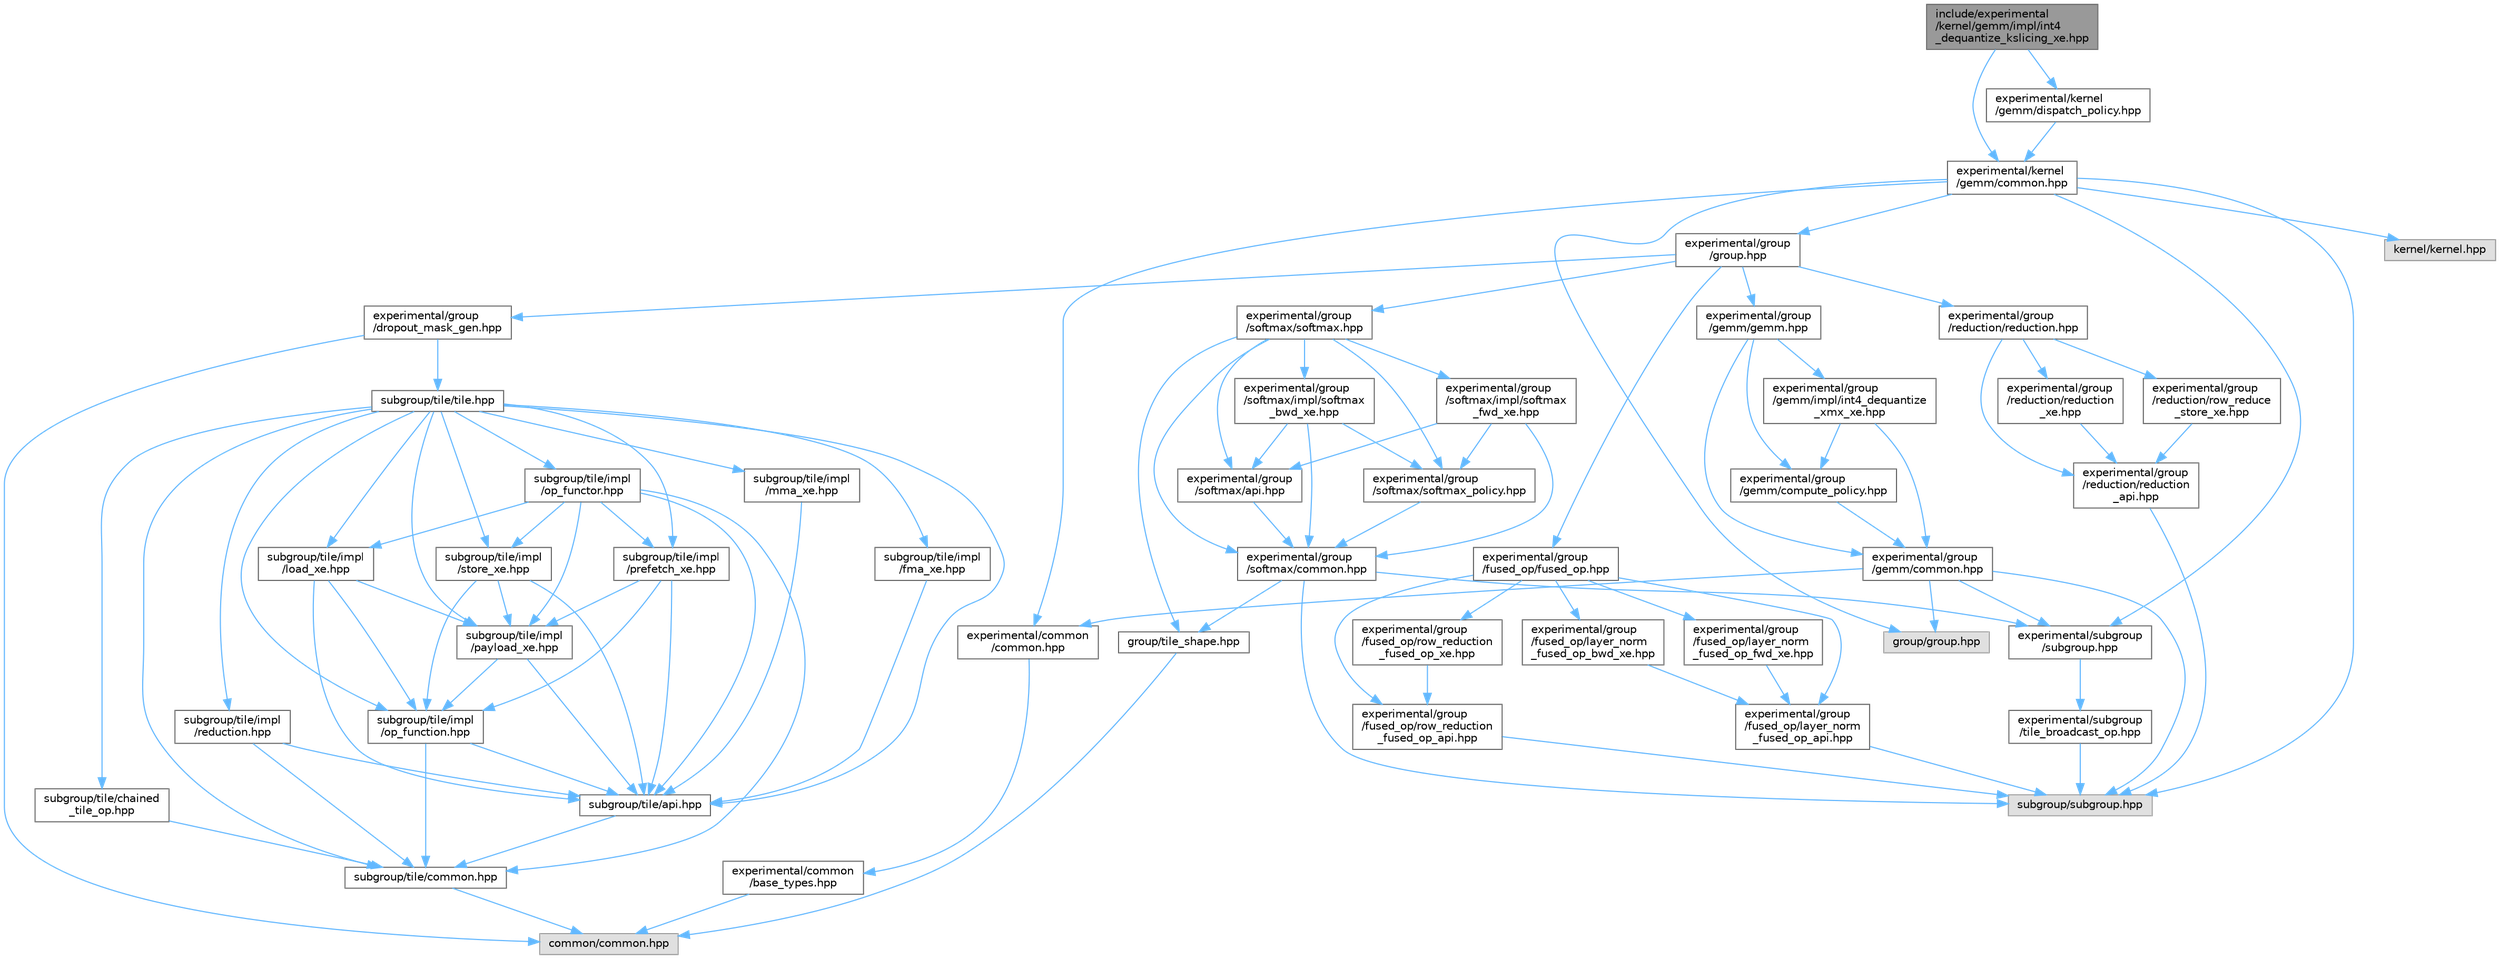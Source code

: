 digraph "include/experimental/kernel/gemm/impl/int4_dequantize_kslicing_xe.hpp"
{
 // LATEX_PDF_SIZE
  bgcolor="transparent";
  edge [fontname=Helvetica,fontsize=10,labelfontname=Helvetica,labelfontsize=10];
  node [fontname=Helvetica,fontsize=10,shape=box,height=0.2,width=0.4];
  Node1 [id="Node000001",label="include/experimental\l/kernel/gemm/impl/int4\l_dequantize_kslicing_xe.hpp",height=0.2,width=0.4,color="gray40", fillcolor="grey60", style="filled", fontcolor="black",tooltip="C++ API."];
  Node1 -> Node2 [id="edge1_Node000001_Node000002",color="steelblue1",style="solid",tooltip=" "];
  Node2 [id="Node000002",label="experimental/kernel\l/gemm/common.hpp",height=0.2,width=0.4,color="grey40", fillcolor="white", style="filled",URL="$experimental_2kernel_2gemm_2common_8hpp.html",tooltip="C++ API."];
  Node2 -> Node3 [id="edge2_Node000002_Node000003",color="steelblue1",style="solid",tooltip=" "];
  Node3 [id="Node000003",label="experimental/common\l/common.hpp",height=0.2,width=0.4,color="grey40", fillcolor="white", style="filled",URL="$experimental_2common_2common_8hpp.html",tooltip="C++ API."];
  Node3 -> Node4 [id="edge3_Node000003_Node000004",color="steelblue1",style="solid",tooltip=" "];
  Node4 [id="Node000004",label="experimental/common\l/base_types.hpp",height=0.2,width=0.4,color="grey40", fillcolor="white", style="filled",URL="$experimental_2common_2base__types_8hpp.html",tooltip="C++ API."];
  Node4 -> Node5 [id="edge4_Node000004_Node000005",color="steelblue1",style="solid",tooltip=" "];
  Node5 [id="Node000005",label="common/common.hpp",height=0.2,width=0.4,color="grey60", fillcolor="#E0E0E0", style="filled",tooltip=" "];
  Node2 -> Node6 [id="edge5_Node000002_Node000006",color="steelblue1",style="solid",tooltip=" "];
  Node6 [id="Node000006",label="experimental/group\l/group.hpp",height=0.2,width=0.4,color="grey40", fillcolor="white", style="filled",URL="$experimental_2group_2group_8hpp.html",tooltip="C++ API."];
  Node6 -> Node7 [id="edge6_Node000006_Node000007",color="steelblue1",style="solid",tooltip=" "];
  Node7 [id="Node000007",label="experimental/group\l/dropout_mask_gen.hpp",height=0.2,width=0.4,color="grey40", fillcolor="white", style="filled",URL="$dropout__mask__gen_8hpp.html",tooltip="C++ API."];
  Node7 -> Node5 [id="edge7_Node000007_Node000005",color="steelblue1",style="solid",tooltip=" "];
  Node7 -> Node8 [id="edge8_Node000007_Node000008",color="steelblue1",style="solid",tooltip=" "];
  Node8 [id="Node000008",label="subgroup/tile/tile.hpp",height=0.2,width=0.4,color="grey40", fillcolor="white", style="filled",URL="$tile_8hpp.html",tooltip="C++ API."];
  Node8 -> Node9 [id="edge9_Node000008_Node000009",color="steelblue1",style="solid",tooltip=" "];
  Node9 [id="Node000009",label="subgroup/tile/api.hpp",height=0.2,width=0.4,color="grey40", fillcolor="white", style="filled",URL="$subgroup_2tile_2api_8hpp.html",tooltip="C++ API."];
  Node9 -> Node10 [id="edge10_Node000009_Node000010",color="steelblue1",style="solid",tooltip=" "];
  Node10 [id="Node000010",label="subgroup/tile/common.hpp",height=0.2,width=0.4,color="grey40", fillcolor="white", style="filled",URL="$subgroup_2tile_2common_8hpp.html",tooltip="C++ API."];
  Node10 -> Node5 [id="edge11_Node000010_Node000005",color="steelblue1",style="solid",tooltip=" "];
  Node8 -> Node11 [id="edge12_Node000008_Node000011",color="steelblue1",style="solid",tooltip=" "];
  Node11 [id="Node000011",label="subgroup/tile/chained\l_tile_op.hpp",height=0.2,width=0.4,color="grey40", fillcolor="white", style="filled",URL="$chained__tile__op_8hpp.html",tooltip="C++ API."];
  Node11 -> Node10 [id="edge13_Node000011_Node000010",color="steelblue1",style="solid",tooltip=" "];
  Node8 -> Node10 [id="edge14_Node000008_Node000010",color="steelblue1",style="solid",tooltip=" "];
  Node8 -> Node12 [id="edge15_Node000008_Node000012",color="steelblue1",style="solid",tooltip=" "];
  Node12 [id="Node000012",label="subgroup/tile/impl\l/fma_xe.hpp",height=0.2,width=0.4,color="grey40", fillcolor="white", style="filled",URL="$fma__xe_8hpp.html",tooltip="C++ API."];
  Node12 -> Node9 [id="edge16_Node000012_Node000009",color="steelblue1",style="solid",tooltip=" "];
  Node8 -> Node13 [id="edge17_Node000008_Node000013",color="steelblue1",style="solid",tooltip=" "];
  Node13 [id="Node000013",label="subgroup/tile/impl\l/load_xe.hpp",height=0.2,width=0.4,color="grey40", fillcolor="white", style="filled",URL="$load__xe_8hpp.html",tooltip="C++ API."];
  Node13 -> Node9 [id="edge18_Node000013_Node000009",color="steelblue1",style="solid",tooltip=" "];
  Node13 -> Node14 [id="edge19_Node000013_Node000014",color="steelblue1",style="solid",tooltip=" "];
  Node14 [id="Node000014",label="subgroup/tile/impl\l/op_function.hpp",height=0.2,width=0.4,color="grey40", fillcolor="white", style="filled",URL="$op__function_8hpp.html",tooltip="C++ API."];
  Node14 -> Node9 [id="edge20_Node000014_Node000009",color="steelblue1",style="solid",tooltip=" "];
  Node14 -> Node10 [id="edge21_Node000014_Node000010",color="steelblue1",style="solid",tooltip=" "];
  Node13 -> Node15 [id="edge22_Node000013_Node000015",color="steelblue1",style="solid",tooltip=" "];
  Node15 [id="Node000015",label="subgroup/tile/impl\l/payload_xe.hpp",height=0.2,width=0.4,color="grey40", fillcolor="white", style="filled",URL="$payload__xe_8hpp.html",tooltip="C++ API."];
  Node15 -> Node9 [id="edge23_Node000015_Node000009",color="steelblue1",style="solid",tooltip=" "];
  Node15 -> Node14 [id="edge24_Node000015_Node000014",color="steelblue1",style="solid",tooltip=" "];
  Node8 -> Node16 [id="edge25_Node000008_Node000016",color="steelblue1",style="solid",tooltip=" "];
  Node16 [id="Node000016",label="subgroup/tile/impl\l/mma_xe.hpp",height=0.2,width=0.4,color="grey40", fillcolor="white", style="filled",URL="$mma__xe_8hpp.html",tooltip="C++ API."];
  Node16 -> Node9 [id="edge26_Node000016_Node000009",color="steelblue1",style="solid",tooltip=" "];
  Node8 -> Node14 [id="edge27_Node000008_Node000014",color="steelblue1",style="solid",tooltip=" "];
  Node8 -> Node17 [id="edge28_Node000008_Node000017",color="steelblue1",style="solid",tooltip=" "];
  Node17 [id="Node000017",label="subgroup/tile/impl\l/op_functor.hpp",height=0.2,width=0.4,color="grey40", fillcolor="white", style="filled",URL="$op__functor_8hpp.html",tooltip="C++ API."];
  Node17 -> Node9 [id="edge29_Node000017_Node000009",color="steelblue1",style="solid",tooltip=" "];
  Node17 -> Node10 [id="edge30_Node000017_Node000010",color="steelblue1",style="solid",tooltip=" "];
  Node17 -> Node13 [id="edge31_Node000017_Node000013",color="steelblue1",style="solid",tooltip=" "];
  Node17 -> Node15 [id="edge32_Node000017_Node000015",color="steelblue1",style="solid",tooltip=" "];
  Node17 -> Node18 [id="edge33_Node000017_Node000018",color="steelblue1",style="solid",tooltip=" "];
  Node18 [id="Node000018",label="subgroup/tile/impl\l/prefetch_xe.hpp",height=0.2,width=0.4,color="grey40", fillcolor="white", style="filled",URL="$prefetch__xe_8hpp.html",tooltip="C++ API."];
  Node18 -> Node9 [id="edge34_Node000018_Node000009",color="steelblue1",style="solid",tooltip=" "];
  Node18 -> Node14 [id="edge35_Node000018_Node000014",color="steelblue1",style="solid",tooltip=" "];
  Node18 -> Node15 [id="edge36_Node000018_Node000015",color="steelblue1",style="solid",tooltip=" "];
  Node17 -> Node19 [id="edge37_Node000017_Node000019",color="steelblue1",style="solid",tooltip=" "];
  Node19 [id="Node000019",label="subgroup/tile/impl\l/store_xe.hpp",height=0.2,width=0.4,color="grey40", fillcolor="white", style="filled",URL="$store__xe_8hpp.html",tooltip="C++ API."];
  Node19 -> Node9 [id="edge38_Node000019_Node000009",color="steelblue1",style="solid",tooltip=" "];
  Node19 -> Node14 [id="edge39_Node000019_Node000014",color="steelblue1",style="solid",tooltip=" "];
  Node19 -> Node15 [id="edge40_Node000019_Node000015",color="steelblue1",style="solid",tooltip=" "];
  Node8 -> Node15 [id="edge41_Node000008_Node000015",color="steelblue1",style="solid",tooltip=" "];
  Node8 -> Node18 [id="edge42_Node000008_Node000018",color="steelblue1",style="solid",tooltip=" "];
  Node8 -> Node20 [id="edge43_Node000008_Node000020",color="steelblue1",style="solid",tooltip=" "];
  Node20 [id="Node000020",label="subgroup/tile/impl\l/reduction.hpp",height=0.2,width=0.4,color="grey40", fillcolor="white", style="filled",URL="$subgroup_2tile_2impl_2reduction_8hpp.html",tooltip="C++ API."];
  Node20 -> Node9 [id="edge44_Node000020_Node000009",color="steelblue1",style="solid",tooltip=" "];
  Node20 -> Node10 [id="edge45_Node000020_Node000010",color="steelblue1",style="solid",tooltip=" "];
  Node8 -> Node19 [id="edge46_Node000008_Node000019",color="steelblue1",style="solid",tooltip=" "];
  Node6 -> Node21 [id="edge47_Node000006_Node000021",color="steelblue1",style="solid",tooltip=" "];
  Node21 [id="Node000021",label="experimental/group\l/fused_op/fused_op.hpp",height=0.2,width=0.4,color="grey40", fillcolor="white", style="filled",URL="$fused__op_8hpp.html",tooltip="C++ API."];
  Node21 -> Node22 [id="edge48_Node000021_Node000022",color="steelblue1",style="solid",tooltip=" "];
  Node22 [id="Node000022",label="experimental/group\l/fused_op/layer_norm\l_fused_op_api.hpp",height=0.2,width=0.4,color="grey40", fillcolor="white", style="filled",URL="$layer__norm__fused__op__api_8hpp.html",tooltip="C++ API."];
  Node22 -> Node23 [id="edge49_Node000022_Node000023",color="steelblue1",style="solid",tooltip=" "];
  Node23 [id="Node000023",label="subgroup/subgroup.hpp",height=0.2,width=0.4,color="grey60", fillcolor="#E0E0E0", style="filled",tooltip=" "];
  Node21 -> Node24 [id="edge50_Node000021_Node000024",color="steelblue1",style="solid",tooltip=" "];
  Node24 [id="Node000024",label="experimental/group\l/fused_op/layer_norm\l_fused_op_bwd_xe.hpp",height=0.2,width=0.4,color="grey40", fillcolor="white", style="filled",URL="$layer__norm__fused__op__bwd__xe_8hpp.html",tooltip="C++ API."];
  Node24 -> Node22 [id="edge51_Node000024_Node000022",color="steelblue1",style="solid",tooltip=" "];
  Node21 -> Node25 [id="edge52_Node000021_Node000025",color="steelblue1",style="solid",tooltip=" "];
  Node25 [id="Node000025",label="experimental/group\l/fused_op/layer_norm\l_fused_op_fwd_xe.hpp",height=0.2,width=0.4,color="grey40", fillcolor="white", style="filled",URL="$layer__norm__fused__op__fwd__xe_8hpp.html",tooltip="C++ API."];
  Node25 -> Node22 [id="edge53_Node000025_Node000022",color="steelblue1",style="solid",tooltip=" "];
  Node21 -> Node26 [id="edge54_Node000021_Node000026",color="steelblue1",style="solid",tooltip=" "];
  Node26 [id="Node000026",label="experimental/group\l/fused_op/row_reduction\l_fused_op_api.hpp",height=0.2,width=0.4,color="grey40", fillcolor="white", style="filled",URL="$row__reduction__fused__op__api_8hpp.html",tooltip="C++ API."];
  Node26 -> Node23 [id="edge55_Node000026_Node000023",color="steelblue1",style="solid",tooltip=" "];
  Node21 -> Node27 [id="edge56_Node000021_Node000027",color="steelblue1",style="solid",tooltip=" "];
  Node27 [id="Node000027",label="experimental/group\l/fused_op/row_reduction\l_fused_op_xe.hpp",height=0.2,width=0.4,color="grey40", fillcolor="white", style="filled",URL="$row__reduction__fused__op__xe_8hpp.html",tooltip="C++ API."];
  Node27 -> Node26 [id="edge57_Node000027_Node000026",color="steelblue1",style="solid",tooltip=" "];
  Node6 -> Node28 [id="edge58_Node000006_Node000028",color="steelblue1",style="solid",tooltip=" "];
  Node28 [id="Node000028",label="experimental/group\l/gemm/gemm.hpp",height=0.2,width=0.4,color="grey40", fillcolor="white", style="filled",URL="$experimental_2group_2gemm_2gemm_8hpp.html",tooltip="C++ API."];
  Node28 -> Node29 [id="edge59_Node000028_Node000029",color="steelblue1",style="solid",tooltip=" "];
  Node29 [id="Node000029",label="experimental/group\l/gemm/common.hpp",height=0.2,width=0.4,color="grey40", fillcolor="white", style="filled",URL="$experimental_2group_2gemm_2common_8hpp.html",tooltip="C++ API."];
  Node29 -> Node3 [id="edge60_Node000029_Node000003",color="steelblue1",style="solid",tooltip=" "];
  Node29 -> Node30 [id="edge61_Node000029_Node000030",color="steelblue1",style="solid",tooltip=" "];
  Node30 [id="Node000030",label="experimental/subgroup\l/subgroup.hpp",height=0.2,width=0.4,color="grey40", fillcolor="white", style="filled",URL="$experimental_2subgroup_2subgroup_8hpp.html",tooltip="C++ API."];
  Node30 -> Node31 [id="edge62_Node000030_Node000031",color="steelblue1",style="solid",tooltip=" "];
  Node31 [id="Node000031",label="experimental/subgroup\l/tile_broadcast_op.hpp",height=0.2,width=0.4,color="grey40", fillcolor="white", style="filled",URL="$tile__broadcast__op_8hpp.html",tooltip="C++ API."];
  Node31 -> Node23 [id="edge63_Node000031_Node000023",color="steelblue1",style="solid",tooltip=" "];
  Node29 -> Node32 [id="edge64_Node000029_Node000032",color="steelblue1",style="solid",tooltip=" "];
  Node32 [id="Node000032",label="group/group.hpp",height=0.2,width=0.4,color="grey60", fillcolor="#E0E0E0", style="filled",tooltip=" "];
  Node29 -> Node23 [id="edge65_Node000029_Node000023",color="steelblue1",style="solid",tooltip=" "];
  Node28 -> Node33 [id="edge66_Node000028_Node000033",color="steelblue1",style="solid",tooltip=" "];
  Node33 [id="Node000033",label="experimental/group\l/gemm/compute_policy.hpp",height=0.2,width=0.4,color="grey40", fillcolor="white", style="filled",URL="$experimental_2group_2gemm_2compute__policy_8hpp.html",tooltip="C++ API."];
  Node33 -> Node29 [id="edge67_Node000033_Node000029",color="steelblue1",style="solid",tooltip=" "];
  Node28 -> Node34 [id="edge68_Node000028_Node000034",color="steelblue1",style="solid",tooltip=" "];
  Node34 [id="Node000034",label="experimental/group\l/gemm/impl/int4_dequantize\l_xmx_xe.hpp",height=0.2,width=0.4,color="grey40", fillcolor="white", style="filled",URL="$int4__dequantize__xmx__xe_8hpp.html",tooltip="C++ API."];
  Node34 -> Node29 [id="edge69_Node000034_Node000029",color="steelblue1",style="solid",tooltip=" "];
  Node34 -> Node33 [id="edge70_Node000034_Node000033",color="steelblue1",style="solid",tooltip=" "];
  Node6 -> Node35 [id="edge71_Node000006_Node000035",color="steelblue1",style="solid",tooltip=" "];
  Node35 [id="Node000035",label="experimental/group\l/reduction/reduction.hpp",height=0.2,width=0.4,color="grey40", fillcolor="white", style="filled",URL="$experimental_2group_2reduction_2reduction_8hpp.html",tooltip="C++ API."];
  Node35 -> Node36 [id="edge72_Node000035_Node000036",color="steelblue1",style="solid",tooltip=" "];
  Node36 [id="Node000036",label="experimental/group\l/reduction/reduction\l_api.hpp",height=0.2,width=0.4,color="grey40", fillcolor="white", style="filled",URL="$reduction__api_8hpp.html",tooltip="C++ API."];
  Node36 -> Node23 [id="edge73_Node000036_Node000023",color="steelblue1",style="solid",tooltip=" "];
  Node35 -> Node37 [id="edge74_Node000035_Node000037",color="steelblue1",style="solid",tooltip=" "];
  Node37 [id="Node000037",label="experimental/group\l/reduction/reduction\l_xe.hpp",height=0.2,width=0.4,color="grey40", fillcolor="white", style="filled",URL="$reduction__xe_8hpp.html",tooltip="C++ API."];
  Node37 -> Node36 [id="edge75_Node000037_Node000036",color="steelblue1",style="solid",tooltip=" "];
  Node35 -> Node38 [id="edge76_Node000035_Node000038",color="steelblue1",style="solid",tooltip=" "];
  Node38 [id="Node000038",label="experimental/group\l/reduction/row_reduce\l_store_xe.hpp",height=0.2,width=0.4,color="grey40", fillcolor="white", style="filled",URL="$row__reduce__store__xe_8hpp.html",tooltip="C++ API."];
  Node38 -> Node36 [id="edge77_Node000038_Node000036",color="steelblue1",style="solid",tooltip=" "];
  Node6 -> Node39 [id="edge78_Node000006_Node000039",color="steelblue1",style="solid",tooltip=" "];
  Node39 [id="Node000039",label="experimental/group\l/softmax/softmax.hpp",height=0.2,width=0.4,color="grey40", fillcolor="white", style="filled",URL="$include_2experimental_2group_2softmax_2softmax_8hpp.html",tooltip="C++ API."];
  Node39 -> Node40 [id="edge79_Node000039_Node000040",color="steelblue1",style="solid",tooltip=" "];
  Node40 [id="Node000040",label="experimental/group\l/softmax/api.hpp",height=0.2,width=0.4,color="grey40", fillcolor="white", style="filled",URL="$experimental_2group_2softmax_2api_8hpp.html",tooltip="C++ API."];
  Node40 -> Node41 [id="edge80_Node000040_Node000041",color="steelblue1",style="solid",tooltip=" "];
  Node41 [id="Node000041",label="experimental/group\l/softmax/common.hpp",height=0.2,width=0.4,color="grey40", fillcolor="white", style="filled",URL="$experimental_2group_2softmax_2common_8hpp.html",tooltip="C++ API."];
  Node41 -> Node30 [id="edge81_Node000041_Node000030",color="steelblue1",style="solid",tooltip=" "];
  Node41 -> Node42 [id="edge82_Node000041_Node000042",color="steelblue1",style="solid",tooltip=" "];
  Node42 [id="Node000042",label="group/tile_shape.hpp",height=0.2,width=0.4,color="grey40", fillcolor="white", style="filled",URL="$tile__shape_8hpp.html",tooltip="C++ API."];
  Node42 -> Node5 [id="edge83_Node000042_Node000005",color="steelblue1",style="solid",tooltip=" "];
  Node41 -> Node23 [id="edge84_Node000041_Node000023",color="steelblue1",style="solid",tooltip=" "];
  Node39 -> Node41 [id="edge85_Node000039_Node000041",color="steelblue1",style="solid",tooltip=" "];
  Node39 -> Node43 [id="edge86_Node000039_Node000043",color="steelblue1",style="solid",tooltip=" "];
  Node43 [id="Node000043",label="experimental/group\l/softmax/impl/softmax\l_bwd_xe.hpp",height=0.2,width=0.4,color="grey40", fillcolor="white", style="filled",URL="$softmax__bwd__xe_8hpp.html",tooltip="C++ API."];
  Node43 -> Node40 [id="edge87_Node000043_Node000040",color="steelblue1",style="solid",tooltip=" "];
  Node43 -> Node41 [id="edge88_Node000043_Node000041",color="steelblue1",style="solid",tooltip=" "];
  Node43 -> Node44 [id="edge89_Node000043_Node000044",color="steelblue1",style="solid",tooltip=" "];
  Node44 [id="Node000044",label="experimental/group\l/softmax/softmax_policy.hpp",height=0.2,width=0.4,color="grey40", fillcolor="white", style="filled",URL="$softmax__policy_8hpp.html",tooltip="C++ API."];
  Node44 -> Node41 [id="edge90_Node000044_Node000041",color="steelblue1",style="solid",tooltip=" "];
  Node39 -> Node45 [id="edge91_Node000039_Node000045",color="steelblue1",style="solid",tooltip=" "];
  Node45 [id="Node000045",label="experimental/group\l/softmax/impl/softmax\l_fwd_xe.hpp",height=0.2,width=0.4,color="grey40", fillcolor="white", style="filled",URL="$softmax__fwd__xe_8hpp.html",tooltip="C++ API."];
  Node45 -> Node40 [id="edge92_Node000045_Node000040",color="steelblue1",style="solid",tooltip=" "];
  Node45 -> Node41 [id="edge93_Node000045_Node000041",color="steelblue1",style="solid",tooltip=" "];
  Node45 -> Node44 [id="edge94_Node000045_Node000044",color="steelblue1",style="solid",tooltip=" "];
  Node39 -> Node44 [id="edge95_Node000039_Node000044",color="steelblue1",style="solid",tooltip=" "];
  Node39 -> Node42 [id="edge96_Node000039_Node000042",color="steelblue1",style="solid",tooltip=" "];
  Node2 -> Node30 [id="edge97_Node000002_Node000030",color="steelblue1",style="solid",tooltip=" "];
  Node2 -> Node32 [id="edge98_Node000002_Node000032",color="steelblue1",style="solid",tooltip=" "];
  Node2 -> Node46 [id="edge99_Node000002_Node000046",color="steelblue1",style="solid",tooltip=" "];
  Node46 [id="Node000046",label="kernel/kernel.hpp",height=0.2,width=0.4,color="grey60", fillcolor="#E0E0E0", style="filled",tooltip=" "];
  Node2 -> Node23 [id="edge100_Node000002_Node000023",color="steelblue1",style="solid",tooltip=" "];
  Node1 -> Node47 [id="edge101_Node000001_Node000047",color="steelblue1",style="solid",tooltip=" "];
  Node47 [id="Node000047",label="experimental/kernel\l/gemm/dispatch_policy.hpp",height=0.2,width=0.4,color="grey40", fillcolor="white", style="filled",URL="$experimental_2kernel_2gemm_2dispatch__policy_8hpp.html",tooltip="C++ API."];
  Node47 -> Node2 [id="edge102_Node000047_Node000002",color="steelblue1",style="solid",tooltip=" "];
}
